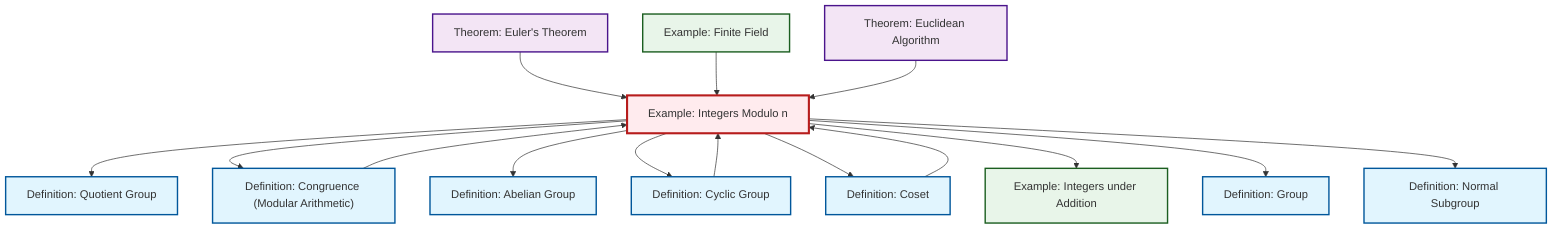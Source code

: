 graph TD
    classDef definition fill:#e1f5fe,stroke:#01579b,stroke-width:2px
    classDef theorem fill:#f3e5f5,stroke:#4a148c,stroke-width:2px
    classDef axiom fill:#fff3e0,stroke:#e65100,stroke-width:2px
    classDef example fill:#e8f5e9,stroke:#1b5e20,stroke-width:2px
    classDef current fill:#ffebee,stroke:#b71c1c,stroke-width:3px
    def-abelian-group["Definition: Abelian Group"]:::definition
    ex-finite-field["Example: Finite Field"]:::example
    thm-euclidean-algorithm["Theorem: Euclidean Algorithm"]:::theorem
    thm-euler["Theorem: Euler's Theorem"]:::theorem
    def-normal-subgroup["Definition: Normal Subgroup"]:::definition
    def-cyclic-group["Definition: Cyclic Group"]:::definition
    def-group["Definition: Group"]:::definition
    def-quotient-group["Definition: Quotient Group"]:::definition
    ex-integers-addition["Example: Integers under Addition"]:::example
    ex-quotient-integers-mod-n["Example: Integers Modulo n"]:::example
    def-congruence["Definition: Congruence (Modular Arithmetic)"]:::definition
    def-coset["Definition: Coset"]:::definition
    ex-quotient-integers-mod-n --> def-quotient-group
    def-cyclic-group --> ex-quotient-integers-mod-n
    thm-euler --> ex-quotient-integers-mod-n
    ex-quotient-integers-mod-n --> def-congruence
    ex-quotient-integers-mod-n --> def-abelian-group
    ex-finite-field --> ex-quotient-integers-mod-n
    thm-euclidean-algorithm --> ex-quotient-integers-mod-n
    ex-quotient-integers-mod-n --> def-cyclic-group
    ex-quotient-integers-mod-n --> def-coset
    ex-quotient-integers-mod-n --> ex-integers-addition
    ex-quotient-integers-mod-n --> def-group
    def-congruence --> ex-quotient-integers-mod-n
    def-coset --> ex-quotient-integers-mod-n
    ex-quotient-integers-mod-n --> def-normal-subgroup
    class ex-quotient-integers-mod-n current
